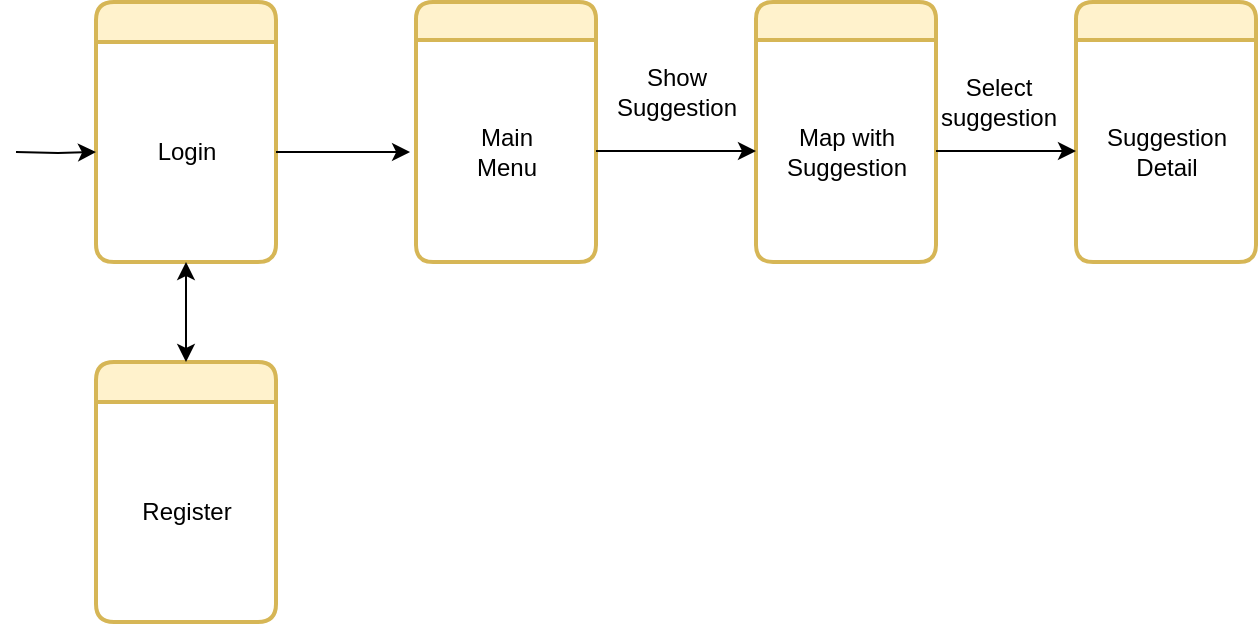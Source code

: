 <mxfile version="12.3.7" type="device" pages="1"><diagram id="3oKSRpvQD-3Rtn6nESA1" name="Page-1"><mxGraphModel dx="440" dy="712" grid="1" gridSize="10" guides="1" tooltips="1" connect="1" arrows="1" fold="1" page="1" pageScale="1" pageWidth="850" pageHeight="1100" math="0" shadow="0"><root><mxCell id="0"/><mxCell id="1" parent="0"/><mxCell id="K8wivl5P5FMc2v_rYO8I-10" value="" style="swimlane;childLayout=stackLayout;horizontal=1;startSize=20;horizontalStack=0;fillColor=#fff2cc;rounded=1;fontSize=14;fontStyle=0;strokeWidth=2;resizeParent=0;resizeLast=1;shadow=0;dashed=0;align=center;strokeColor=#d6b656;" parent="1" vertex="1"><mxGeometry x="90" y="210" width="90" height="130" as="geometry"><mxRectangle x="260" y="240" width="50" height="40" as="alternateBounds"/></mxGeometry></mxCell><mxCell id="K8wivl5P5FMc2v_rYO8I-20" value="Login" style="text;html=1;align=center;verticalAlign=middle;resizable=0;points=[];;autosize=1;" parent="K8wivl5P5FMc2v_rYO8I-10" vertex="1"><mxGeometry y="20" width="90" height="110" as="geometry"/></mxCell><mxCell id="K8wivl5P5FMc2v_rYO8I-23" value="" style="swimlane;childLayout=stackLayout;horizontal=1;startSize=19;horizontalStack=0;fillColor=#fff2cc;rounded=1;fontSize=14;fontStyle=0;strokeWidth=2;resizeParent=0;resizeLast=1;shadow=0;dashed=0;align=center;strokeColor=#d6b656;" parent="1" vertex="1"><mxGeometry x="250" y="210" width="90" height="130" as="geometry"><mxRectangle x="260" y="240" width="50" height="40" as="alternateBounds"/></mxGeometry></mxCell><mxCell id="K8wivl5P5FMc2v_rYO8I-24" value="Main&lt;br&gt;Menu" style="text;html=1;align=center;verticalAlign=middle;resizable=0;points=[];;autosize=1;" parent="K8wivl5P5FMc2v_rYO8I-23" vertex="1"><mxGeometry y="19" width="90" height="111" as="geometry"/></mxCell><mxCell id="K8wivl5P5FMc2v_rYO8I-25" value="" style="swimlane;childLayout=stackLayout;horizontal=1;startSize=19;horizontalStack=0;fillColor=#fff2cc;rounded=1;fontSize=14;fontStyle=0;strokeWidth=2;resizeParent=0;resizeLast=1;shadow=0;dashed=0;align=center;strokeColor=#d6b656;" parent="1" vertex="1"><mxGeometry x="420" y="210" width="90" height="130" as="geometry"><mxRectangle x="260" y="240" width="50" height="40" as="alternateBounds"/></mxGeometry></mxCell><mxCell id="K8wivl5P5FMc2v_rYO8I-26" value="Map with&lt;br&gt;Suggestion" style="text;html=1;align=center;verticalAlign=middle;resizable=0;points=[];;autosize=1;" parent="K8wivl5P5FMc2v_rYO8I-25" vertex="1"><mxGeometry y="19" width="90" height="111" as="geometry"/></mxCell><mxCell id="K8wivl5P5FMc2v_rYO8I-28" value="" style="swimlane;childLayout=stackLayout;horizontal=1;startSize=19;horizontalStack=0;fillColor=#fff2cc;rounded=1;fontSize=14;fontStyle=0;strokeWidth=2;resizeParent=0;resizeLast=1;shadow=0;dashed=0;align=center;strokeColor=#d6b656;" parent="1" vertex="1"><mxGeometry x="580" y="210" width="90" height="130" as="geometry"><mxRectangle x="260" y="240" width="50" height="40" as="alternateBounds"/></mxGeometry></mxCell><mxCell id="K8wivl5P5FMc2v_rYO8I-29" value="Suggestion&lt;br&gt;Detail" style="text;html=1;align=center;verticalAlign=middle;resizable=0;points=[];;autosize=1;" parent="K8wivl5P5FMc2v_rYO8I-28" vertex="1"><mxGeometry y="19" width="90" height="111" as="geometry"/></mxCell><mxCell id="K8wivl5P5FMc2v_rYO8I-38" style="edgeStyle=orthogonalEdgeStyle;rounded=0;orthogonalLoop=1;jettySize=auto;html=1;entryX=0;entryY=0.5;entryDx=0;entryDy=0;entryPerimeter=0;" parent="1" source="K8wivl5P5FMc2v_rYO8I-24" target="K8wivl5P5FMc2v_rYO8I-26" edge="1"><mxGeometry relative="1" as="geometry"/></mxCell><mxCell id="K8wivl5P5FMc2v_rYO8I-40" style="edgeStyle=orthogonalEdgeStyle;rounded=0;orthogonalLoop=1;jettySize=auto;html=1;" parent="1" source="K8wivl5P5FMc2v_rYO8I-26" target="K8wivl5P5FMc2v_rYO8I-29" edge="1"><mxGeometry relative="1" as="geometry"/></mxCell><mxCell id="K8wivl5P5FMc2v_rYO8I-54" value="Select&lt;br&gt;suggestion" style="text;html=1;align=center;verticalAlign=middle;resizable=0;points=[];;labelBackgroundColor=#ffffff;" parent="K8wivl5P5FMc2v_rYO8I-40" vertex="1" connectable="0"><mxGeometry x="-0.133" y="-1" relative="1" as="geometry"><mxPoint y="-25.5" as="offset"/></mxGeometry></mxCell><mxCell id="K8wivl5P5FMc2v_rYO8I-44" style="edgeStyle=orthogonalEdgeStyle;rounded=0;orthogonalLoop=1;jettySize=auto;html=1;entryX=-0.033;entryY=0.505;entryDx=0;entryDy=0;entryPerimeter=0;" parent="1" source="K8wivl5P5FMc2v_rYO8I-20" target="K8wivl5P5FMc2v_rYO8I-24" edge="1"><mxGeometry relative="1" as="geometry"/></mxCell><mxCell id="K8wivl5P5FMc2v_rYO8I-45" value="" style="swimlane;childLayout=stackLayout;horizontal=1;startSize=20;horizontalStack=0;fillColor=#fff2cc;rounded=1;fontSize=14;fontStyle=0;strokeWidth=2;resizeParent=0;resizeLast=1;shadow=0;dashed=0;align=center;strokeColor=#d6b656;" parent="1" vertex="1"><mxGeometry x="90" y="390" width="90" height="130" as="geometry"><mxRectangle x="260" y="240" width="50" height="40" as="alternateBounds"/></mxGeometry></mxCell><mxCell id="K8wivl5P5FMc2v_rYO8I-46" value="Register" style="text;html=1;align=center;verticalAlign=middle;resizable=0;points=[];;autosize=1;" parent="K8wivl5P5FMc2v_rYO8I-45" vertex="1"><mxGeometry y="20" width="90" height="110" as="geometry"/></mxCell><mxCell id="K8wivl5P5FMc2v_rYO8I-47" style="edgeStyle=orthogonalEdgeStyle;rounded=0;orthogonalLoop=1;jettySize=auto;html=1;entryX=0.5;entryY=0;entryDx=0;entryDy=0;startArrow=classic;startFill=1;" parent="1" source="K8wivl5P5FMc2v_rYO8I-20" target="K8wivl5P5FMc2v_rYO8I-45" edge="1"><mxGeometry relative="1" as="geometry"/></mxCell><mxCell id="K8wivl5P5FMc2v_rYO8I-48" style="edgeStyle=orthogonalEdgeStyle;rounded=0;orthogonalLoop=1;jettySize=auto;html=1;startArrow=none;startFill=0;" parent="1" target="K8wivl5P5FMc2v_rYO8I-20" edge="1"><mxGeometry relative="1" as="geometry"><mxPoint x="50" y="285" as="sourcePoint"/></mxGeometry></mxCell><mxCell id="K8wivl5P5FMc2v_rYO8I-55" value="Show&lt;br&gt;Suggestion" style="text;html=1;align=center;verticalAlign=middle;resizable=0;points=[];;autosize=1;" parent="1" vertex="1"><mxGeometry x="340" y="240" width="80" height="30" as="geometry"/></mxCell></root></mxGraphModel></diagram></mxfile>